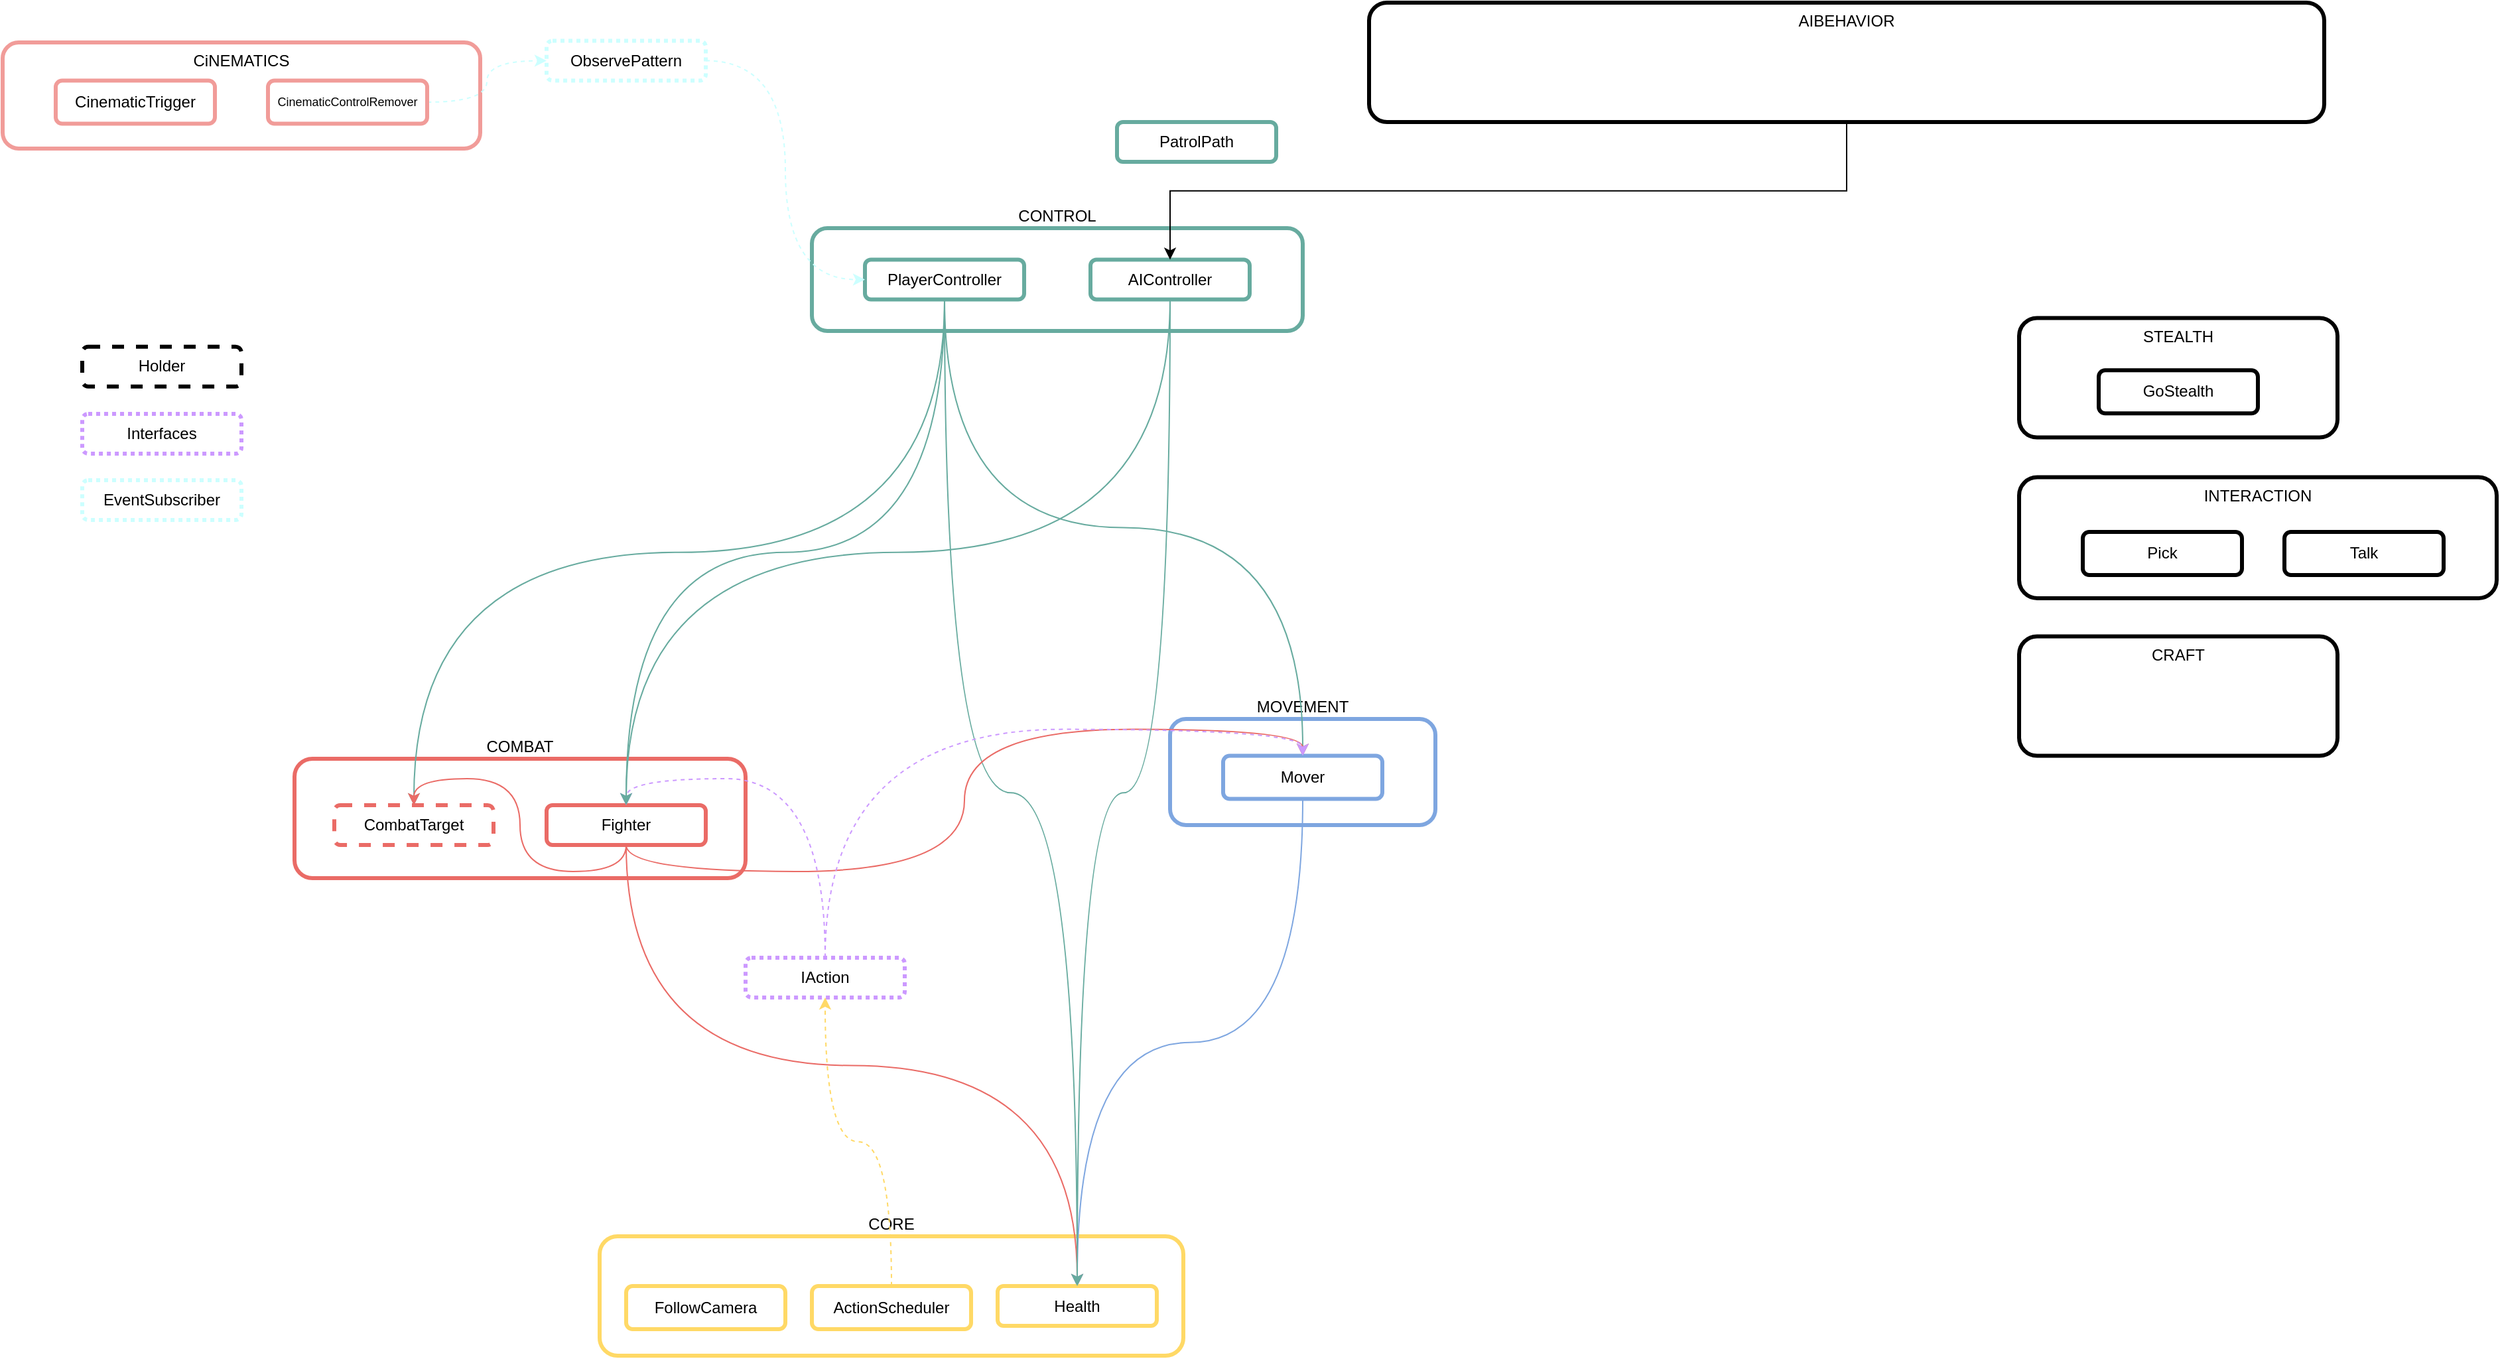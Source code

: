 <mxfile version="13.9.9" type="device"><diagram id="zX314c2a0iVQKS1Djk37" name="Page-1"><mxGraphModel dx="622" dy="1262" grid="1" gridSize="10" guides="1" tooltips="1" connect="1" arrows="1" fold="1" page="0" pageScale="1" pageWidth="1169" pageHeight="827" math="0" shadow="0"><root><mxCell id="0"/><mxCell id="1" parent="0"/><mxCell id="iRH559UZHxlroSiiS6P8-4" value="CONTROL" style="rounded=1;whiteSpace=wrap;html=1;strokeWidth=3;align=center;labelPosition=center;verticalLabelPosition=top;verticalAlign=bottom;strokeColor=#67AB9F;" parent="1" vertex="1"><mxGeometry x="1730" y="-70" width="370" height="77.5" as="geometry"/></mxCell><mxCell id="iRH559UZHxlroSiiS6P8-5" value="COMBAT" style="rounded=1;whiteSpace=wrap;html=1;strokeWidth=3;align=center;labelPosition=center;verticalLabelPosition=top;verticalAlign=bottom;strokeColor=#EA6B66;" parent="1" vertex="1"><mxGeometry x="1340" y="330" width="340" height="90" as="geometry"/></mxCell><mxCell id="iRH559UZHxlroSiiS6P8-6" value="MOVEMENT" style="rounded=1;whiteSpace=wrap;html=1;strokeWidth=3;align=center;labelPosition=center;verticalLabelPosition=top;verticalAlign=bottom;strokeColor=#7EA6E0;" parent="1" vertex="1"><mxGeometry x="2000" y="300" width="200" height="80" as="geometry"/></mxCell><mxCell id="iRH559UZHxlroSiiS6P8-7" value="CORE" style="rounded=1;whiteSpace=wrap;html=1;strokeWidth=3;align=center;labelPosition=center;verticalLabelPosition=top;verticalAlign=bottom;strokeColor=#FFD966;" parent="1" vertex="1"><mxGeometry x="1570" y="690" width="440" height="90" as="geometry"/></mxCell><mxCell id="iRH559UZHxlroSiiS6P8-12" style="edgeStyle=orthogonalEdgeStyle;curved=1;rounded=0;orthogonalLoop=1;jettySize=auto;html=1;exitX=0.5;exitY=1;exitDx=0;exitDy=0;strokeColor=#67AB9F;" parent="1" source="iRH559UZHxlroSiiS6P8-8" target="iRH559UZHxlroSiiS6P8-9" edge="1"><mxGeometry relative="1" as="geometry"/></mxCell><mxCell id="iRH559UZHxlroSiiS6P8-13" style="edgeStyle=orthogonalEdgeStyle;curved=1;rounded=0;orthogonalLoop=1;jettySize=auto;html=1;exitX=0.5;exitY=1;exitDx=0;exitDy=0;strokeColor=#67AB9F;" parent="1" source="iRH559UZHxlroSiiS6P8-8" target="iRH559UZHxlroSiiS6P8-10" edge="1"><mxGeometry relative="1" as="geometry"/></mxCell><mxCell id="iRH559UZHxlroSiiS6P8-14" style="edgeStyle=orthogonalEdgeStyle;curved=1;rounded=0;orthogonalLoop=1;jettySize=auto;html=1;exitX=0.5;exitY=1;exitDx=0;exitDy=0;strokeColor=#67AB9F;" parent="1" source="iRH559UZHxlroSiiS6P8-8" target="iRH559UZHxlroSiiS6P8-11" edge="1"><mxGeometry relative="1" as="geometry"/></mxCell><mxCell id="kNCLd0JwzTP5LptZBHXd-3" style="edgeStyle=orthogonalEdgeStyle;rounded=0;orthogonalLoop=1;jettySize=auto;html=1;exitX=0.5;exitY=1;exitDx=0;exitDy=0;entryX=0.5;entryY=0;entryDx=0;entryDy=0;curved=1;strokeColor=#67AB9F;" parent="1" source="iRH559UZHxlroSiiS6P8-8" target="iRH559UZHxlroSiiS6P8-15" edge="1"><mxGeometry relative="1" as="geometry"/></mxCell><mxCell id="iRH559UZHxlroSiiS6P8-8" value="PlayerController" style="rounded=1;whiteSpace=wrap;html=1;strokeWidth=3;strokeColor=#67AB9F;" parent="1" vertex="1"><mxGeometry x="1770" y="-46.25" width="120" height="30" as="geometry"/></mxCell><mxCell id="iRH559UZHxlroSiiS6P8-9" value="CombatTarget" style="rounded=1;whiteSpace=wrap;html=1;strokeWidth=3;dashed=1;strokeColor=#EA6B66;" parent="1" vertex="1"><mxGeometry x="1370" y="365" width="120" height="30" as="geometry"/></mxCell><mxCell id="iRH559UZHxlroSiiS6P8-24" style="edgeStyle=orthogonalEdgeStyle;curved=1;rounded=0;orthogonalLoop=1;jettySize=auto;html=1;exitX=0.5;exitY=1;exitDx=0;exitDy=0;entryX=0.5;entryY=0;entryDx=0;entryDy=0;strokeColor=#EA6B66;" parent="1" source="iRH559UZHxlroSiiS6P8-10" target="iRH559UZHxlroSiiS6P8-9" edge="1"><mxGeometry relative="1" as="geometry"/></mxCell><mxCell id="kNCLd0JwzTP5LptZBHXd-7" style="edgeStyle=orthogonalEdgeStyle;curved=1;rounded=0;orthogonalLoop=1;jettySize=auto;html=1;exitX=0.5;exitY=1;exitDx=0;exitDy=0;strokeColor=#EA6B66;" parent="1" source="iRH559UZHxlroSiiS6P8-10" target="iRH559UZHxlroSiiS6P8-15" edge="1"><mxGeometry relative="1" as="geometry"/></mxCell><mxCell id="kNCLd0JwzTP5LptZBHXd-11" style="edgeStyle=orthogonalEdgeStyle;curved=1;rounded=0;orthogonalLoop=1;jettySize=auto;html=1;exitX=0.5;exitY=1;exitDx=0;exitDy=0;entryX=0.5;entryY=0;entryDx=0;entryDy=0;strokeColor=#EA6B66;fontSize=11;" parent="1" source="iRH559UZHxlroSiiS6P8-10" target="iRH559UZHxlroSiiS6P8-11" edge="1"><mxGeometry relative="1" as="geometry"/></mxCell><mxCell id="iRH559UZHxlroSiiS6P8-10" value="Fighter" style="rounded=1;whiteSpace=wrap;html=1;strokeWidth=3;strokeColor=#EA6B66;" parent="1" vertex="1"><mxGeometry x="1530" y="365" width="120" height="30" as="geometry"/></mxCell><mxCell id="kNCLd0JwzTP5LptZBHXd-2" style="edgeStyle=orthogonalEdgeStyle;rounded=0;orthogonalLoop=1;jettySize=auto;html=1;exitX=0.5;exitY=1;exitDx=0;exitDy=0;curved=1;strokeColor=#7EA6E0;" parent="1" source="iRH559UZHxlroSiiS6P8-11" target="iRH559UZHxlroSiiS6P8-15" edge="1"><mxGeometry relative="1" as="geometry"/></mxCell><mxCell id="iRH559UZHxlroSiiS6P8-11" value="Mover" style="rounded=1;whiteSpace=wrap;html=1;strokeWidth=3;strokeColor=#7EA6E0;" parent="1" vertex="1"><mxGeometry x="2040" y="327.75" width="120" height="32.5" as="geometry"/></mxCell><mxCell id="iRH559UZHxlroSiiS6P8-15" value="Health" style="rounded=1;whiteSpace=wrap;html=1;strokeWidth=3;strokeColor=#FFD966;" parent="1" vertex="1"><mxGeometry x="1870" y="727.5" width="120" height="30" as="geometry"/></mxCell><mxCell id="iRH559UZHxlroSiiS6P8-17" value="FollowCamera" style="rounded=1;whiteSpace=wrap;html=1;strokeWidth=3;strokeColor=#FFD966;" parent="1" vertex="1"><mxGeometry x="1590" y="727.5" width="120" height="32.5" as="geometry"/></mxCell><mxCell id="iRH559UZHxlroSiiS6P8-20" style="edgeStyle=orthogonalEdgeStyle;curved=1;rounded=0;orthogonalLoop=1;jettySize=auto;html=1;exitX=0.5;exitY=0;exitDx=0;exitDy=0;entryX=0.5;entryY=1;entryDx=0;entryDy=0;strokeColor=#FFD966;dashed=1;" parent="1" source="iRH559UZHxlroSiiS6P8-18" target="iRH559UZHxlroSiiS6P8-19" edge="1"><mxGeometry relative="1" as="geometry"/></mxCell><mxCell id="iRH559UZHxlroSiiS6P8-18" value="ActionScheduler" style="rounded=1;whiteSpace=wrap;html=1;strokeWidth=3;strokeColor=#FFD966;" parent="1" vertex="1"><mxGeometry x="1730" y="727.5" width="120" height="32.5" as="geometry"/></mxCell><mxCell id="iRH559UZHxlroSiiS6P8-21" style="edgeStyle=orthogonalEdgeStyle;curved=1;rounded=0;orthogonalLoop=1;jettySize=auto;html=1;exitX=0.5;exitY=0;exitDx=0;exitDy=0;entryX=0.5;entryY=0;entryDx=0;entryDy=0;strokeColor=#CC99FF;dashed=1;" parent="1" source="iRH559UZHxlroSiiS6P8-19" target="iRH559UZHxlroSiiS6P8-10" edge="1"><mxGeometry relative="1" as="geometry"/></mxCell><mxCell id="iRH559UZHxlroSiiS6P8-22" style="edgeStyle=orthogonalEdgeStyle;curved=1;rounded=0;orthogonalLoop=1;jettySize=auto;html=1;exitX=0.5;exitY=0;exitDx=0;exitDy=0;entryX=0.5;entryY=0;entryDx=0;entryDy=0;strokeColor=#CC99FF;dashed=1;" parent="1" source="iRH559UZHxlroSiiS6P8-19" target="iRH559UZHxlroSiiS6P8-11" edge="1"><mxGeometry relative="1" as="geometry"/></mxCell><mxCell id="iRH559UZHxlroSiiS6P8-19" value="IAction" style="rounded=1;whiteSpace=wrap;html=1;strokeWidth=3;strokeColor=#CC99FF;dashed=1;dashPattern=1 1;" parent="1" vertex="1"><mxGeometry x="1680" y="480" width="120" height="30" as="geometry"/></mxCell><mxCell id="iRH559UZHxlroSiiS6P8-25" value="STEALTH" style="rounded=1;whiteSpace=wrap;html=1;strokeWidth=3;align=center;labelPosition=center;verticalLabelPosition=middle;verticalAlign=top;" parent="1" vertex="1"><mxGeometry x="2640" y="-2.25" width="240" height="90" as="geometry"/></mxCell><mxCell id="iRH559UZHxlroSiiS6P8-26" value="INTERACTION" style="rounded=1;whiteSpace=wrap;html=1;strokeWidth=3;align=center;labelPosition=center;verticalLabelPosition=middle;verticalAlign=top;" parent="1" vertex="1"><mxGeometry x="2640" y="117.75" width="360" height="91.25" as="geometry"/></mxCell><mxCell id="iRH559UZHxlroSiiS6P8-27" value="Pick" style="rounded=1;whiteSpace=wrap;html=1;strokeWidth=3;" parent="1" vertex="1"><mxGeometry x="2688" y="159" width="120" height="32.5" as="geometry"/></mxCell><mxCell id="iRH559UZHxlroSiiS6P8-28" value="Talk" style="rounded=1;whiteSpace=wrap;html=1;strokeWidth=3;" parent="1" vertex="1"><mxGeometry x="2840" y="159" width="120" height="32.5" as="geometry"/></mxCell><mxCell id="iRH559UZHxlroSiiS6P8-32" value="GoStealth" style="rounded=1;whiteSpace=wrap;html=1;strokeWidth=3;" parent="1" vertex="1"><mxGeometry x="2700" y="37.12" width="120" height="32.5" as="geometry"/></mxCell><mxCell id="kNCLd0JwzTP5LptZBHXd-4" style="edgeStyle=orthogonalEdgeStyle;curved=1;rounded=0;orthogonalLoop=1;jettySize=auto;html=1;exitX=0.5;exitY=1;exitDx=0;exitDy=0;strokeColor=#67AB9F;" parent="1" source="kNCLd0JwzTP5LptZBHXd-1" target="iRH559UZHxlroSiiS6P8-10" edge="1"><mxGeometry relative="1" as="geometry"/></mxCell><mxCell id="kNCLd0JwzTP5LptZBHXd-5" style="edgeStyle=orthogonalEdgeStyle;curved=1;rounded=0;orthogonalLoop=1;jettySize=auto;html=1;exitX=0.5;exitY=1;exitDx=0;exitDy=0;strokeColor=#67AB9F;" parent="1" source="kNCLd0JwzTP5LptZBHXd-1" target="iRH559UZHxlroSiiS6P8-15" edge="1"><mxGeometry relative="1" as="geometry"/></mxCell><mxCell id="kNCLd0JwzTP5LptZBHXd-1" value="AIController" style="rounded=1;whiteSpace=wrap;html=1;strokeWidth=3;strokeColor=#67AB9F;" parent="1" vertex="1"><mxGeometry x="1940" y="-46.25" width="120" height="30" as="geometry"/></mxCell><mxCell id="kNCLd0JwzTP5LptZBHXd-6" value="Holder" style="rounded=1;whiteSpace=wrap;html=1;strokeWidth=3;dashed=1;" parent="1" vertex="1"><mxGeometry x="1180" y="19.37" width="120" height="30" as="geometry"/></mxCell><mxCell id="kNCLd0JwzTP5LptZBHXd-8" value="CRAFT" style="rounded=1;whiteSpace=wrap;html=1;strokeWidth=3;align=center;labelPosition=center;verticalLabelPosition=middle;verticalAlign=top;" parent="1" vertex="1"><mxGeometry x="2640" y="237.75" width="240" height="90" as="geometry"/></mxCell><mxCell id="kNCLd0JwzTP5LptZBHXd-10" value="Interfaces" style="rounded=1;whiteSpace=wrap;html=1;strokeWidth=3;strokeColor=#CC99FF;dashed=1;dashPattern=1 1;" parent="1" vertex="1"><mxGeometry x="1180" y="70" width="120" height="30" as="geometry"/></mxCell><mxCell id="ciauo1n9awB_bm5yY3an-2" style="edgeStyle=orthogonalEdgeStyle;rounded=0;orthogonalLoop=1;jettySize=auto;html=1;exitX=0.5;exitY=1;exitDx=0;exitDy=0;" parent="1" source="ciauo1n9awB_bm5yY3an-1" target="kNCLd0JwzTP5LptZBHXd-1" edge="1"><mxGeometry relative="1" as="geometry"/></mxCell><mxCell id="ciauo1n9awB_bm5yY3an-1" value="AIBEHAVIOR" style="rounded=1;whiteSpace=wrap;html=1;strokeWidth=3;align=center;labelPosition=center;verticalLabelPosition=middle;verticalAlign=top;" parent="1" vertex="1"><mxGeometry x="2150" y="-240" width="720" height="90" as="geometry"/></mxCell><mxCell id="ciauo1n9awB_bm5yY3an-3" value="PatrolPath" style="rounded=1;whiteSpace=wrap;html=1;strokeWidth=3;strokeColor=#67AB9F;" parent="1" vertex="1"><mxGeometry x="1960" y="-150" width="120" height="30" as="geometry"/></mxCell><mxCell id="5K2S2vKHAfXSxy706iJU-1" value="CiNEMATICS" style="rounded=1;whiteSpace=wrap;html=1;strokeWidth=3;align=center;labelPosition=center;verticalLabelPosition=middle;verticalAlign=top;strokeColor=#F19C99;" parent="1" vertex="1"><mxGeometry x="1120" y="-210" width="360" height="80" as="geometry"/></mxCell><mxCell id="5K2S2vKHAfXSxy706iJU-3" value="CinematicTrigger" style="rounded=1;whiteSpace=wrap;html=1;strokeWidth=3;strokeColor=#F19C99;verticalAlign=middle;" parent="1" vertex="1"><mxGeometry x="1160" y="-181.25" width="120" height="32.5" as="geometry"/></mxCell><mxCell id="5K2S2vKHAfXSxy706iJU-4" value="EventSubscriber" style="rounded=1;whiteSpace=wrap;html=1;strokeWidth=3;dashed=1;dashPattern=1 1;strokeColor=#CCFFFF;" parent="1" vertex="1"><mxGeometry x="1180" y="120" width="120" height="30" as="geometry"/></mxCell><mxCell id="N1wHUoAwiyRKqID2jfQn-4" style="edgeStyle=orthogonalEdgeStyle;rounded=0;orthogonalLoop=1;jettySize=auto;html=1;exitX=1;exitY=0.5;exitDx=0;exitDy=0;curved=1;dashed=1;strokeColor=#CCFFFF;" edge="1" parent="1" source="5K2S2vKHAfXSxy706iJU-5" target="N1wHUoAwiyRKqID2jfQn-3"><mxGeometry relative="1" as="geometry"/></mxCell><mxCell id="5K2S2vKHAfXSxy706iJU-5" value="CinematicControlRemover" style="rounded=1;whiteSpace=wrap;html=1;strokeWidth=3;strokeColor=#F19C99;verticalAlign=middle;fontSize=9;" parent="1" vertex="1"><mxGeometry x="1320" y="-181.25" width="120" height="32.5" as="geometry"/></mxCell><mxCell id="N1wHUoAwiyRKqID2jfQn-5" style="edgeStyle=orthogonalEdgeStyle;rounded=0;orthogonalLoop=1;jettySize=auto;html=1;exitX=1;exitY=0.5;exitDx=0;exitDy=0;entryX=0;entryY=0.5;entryDx=0;entryDy=0;curved=1;dashed=1;strokeColor=#CCFFFF;" edge="1" parent="1" source="N1wHUoAwiyRKqID2jfQn-3" target="iRH559UZHxlroSiiS6P8-8"><mxGeometry relative="1" as="geometry"/></mxCell><mxCell id="N1wHUoAwiyRKqID2jfQn-3" value="ObservePattern" style="rounded=1;whiteSpace=wrap;html=1;strokeWidth=3;dashed=1;dashPattern=1 1;strokeColor=#CCFFFF;" vertex="1" parent="1"><mxGeometry x="1530" y="-211.25" width="120" height="30" as="geometry"/></mxCell></root></mxGraphModel></diagram></mxfile>
